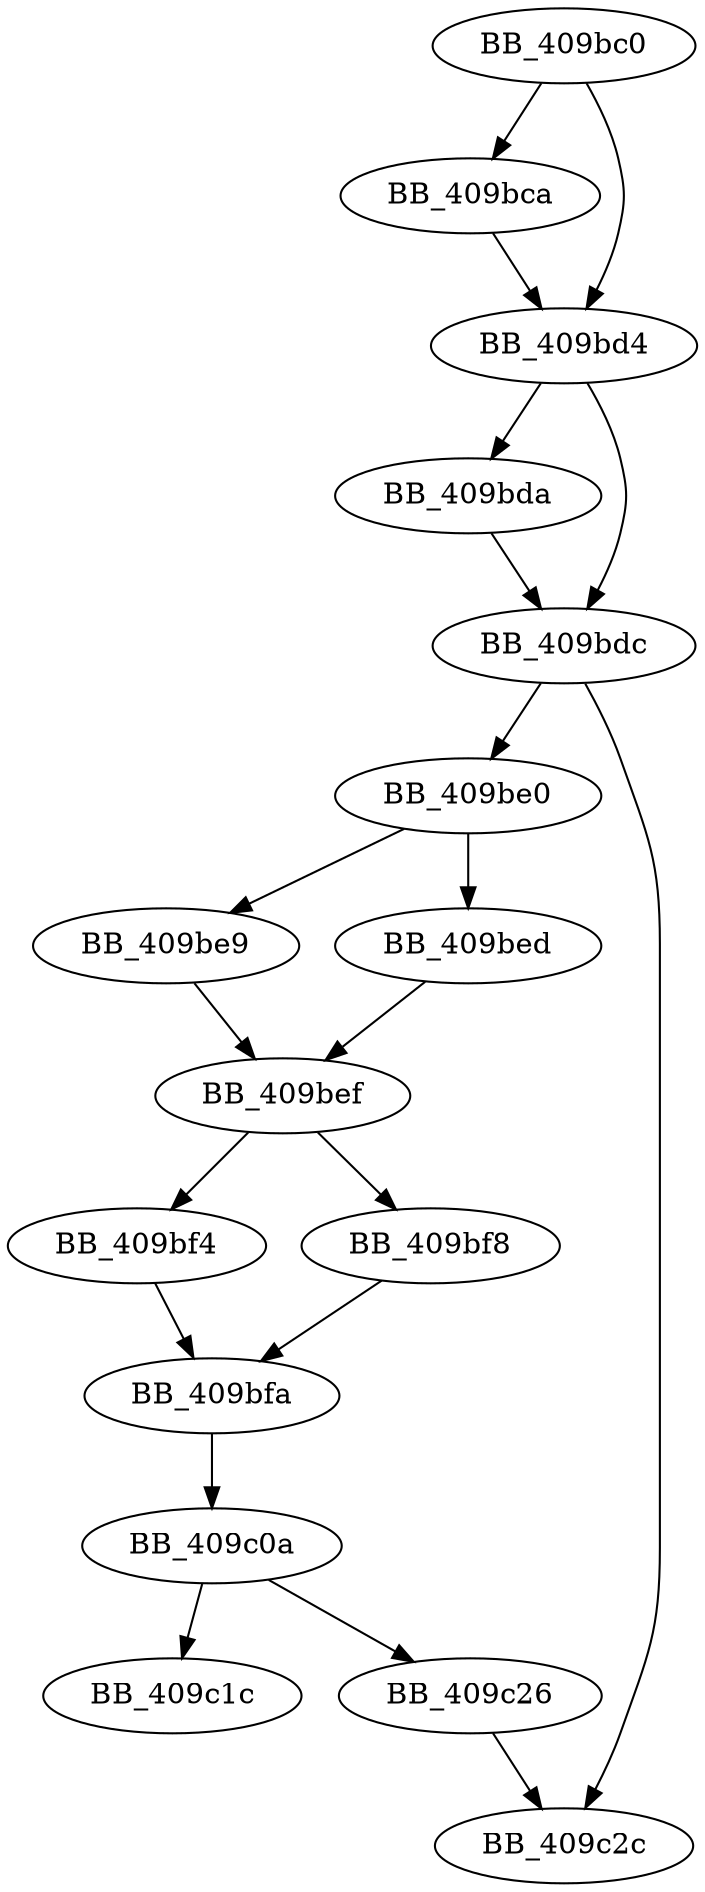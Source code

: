DiGraph sub_409BC0{
BB_409bc0->BB_409bca
BB_409bc0->BB_409bd4
BB_409bca->BB_409bd4
BB_409bd4->BB_409bda
BB_409bd4->BB_409bdc
BB_409bda->BB_409bdc
BB_409bdc->BB_409be0
BB_409bdc->BB_409c2c
BB_409be0->BB_409be9
BB_409be0->BB_409bed
BB_409be9->BB_409bef
BB_409bed->BB_409bef
BB_409bef->BB_409bf4
BB_409bef->BB_409bf8
BB_409bf4->BB_409bfa
BB_409bf8->BB_409bfa
BB_409bfa->BB_409c0a
BB_409c0a->BB_409c1c
BB_409c0a->BB_409c26
BB_409c26->BB_409c2c
}
